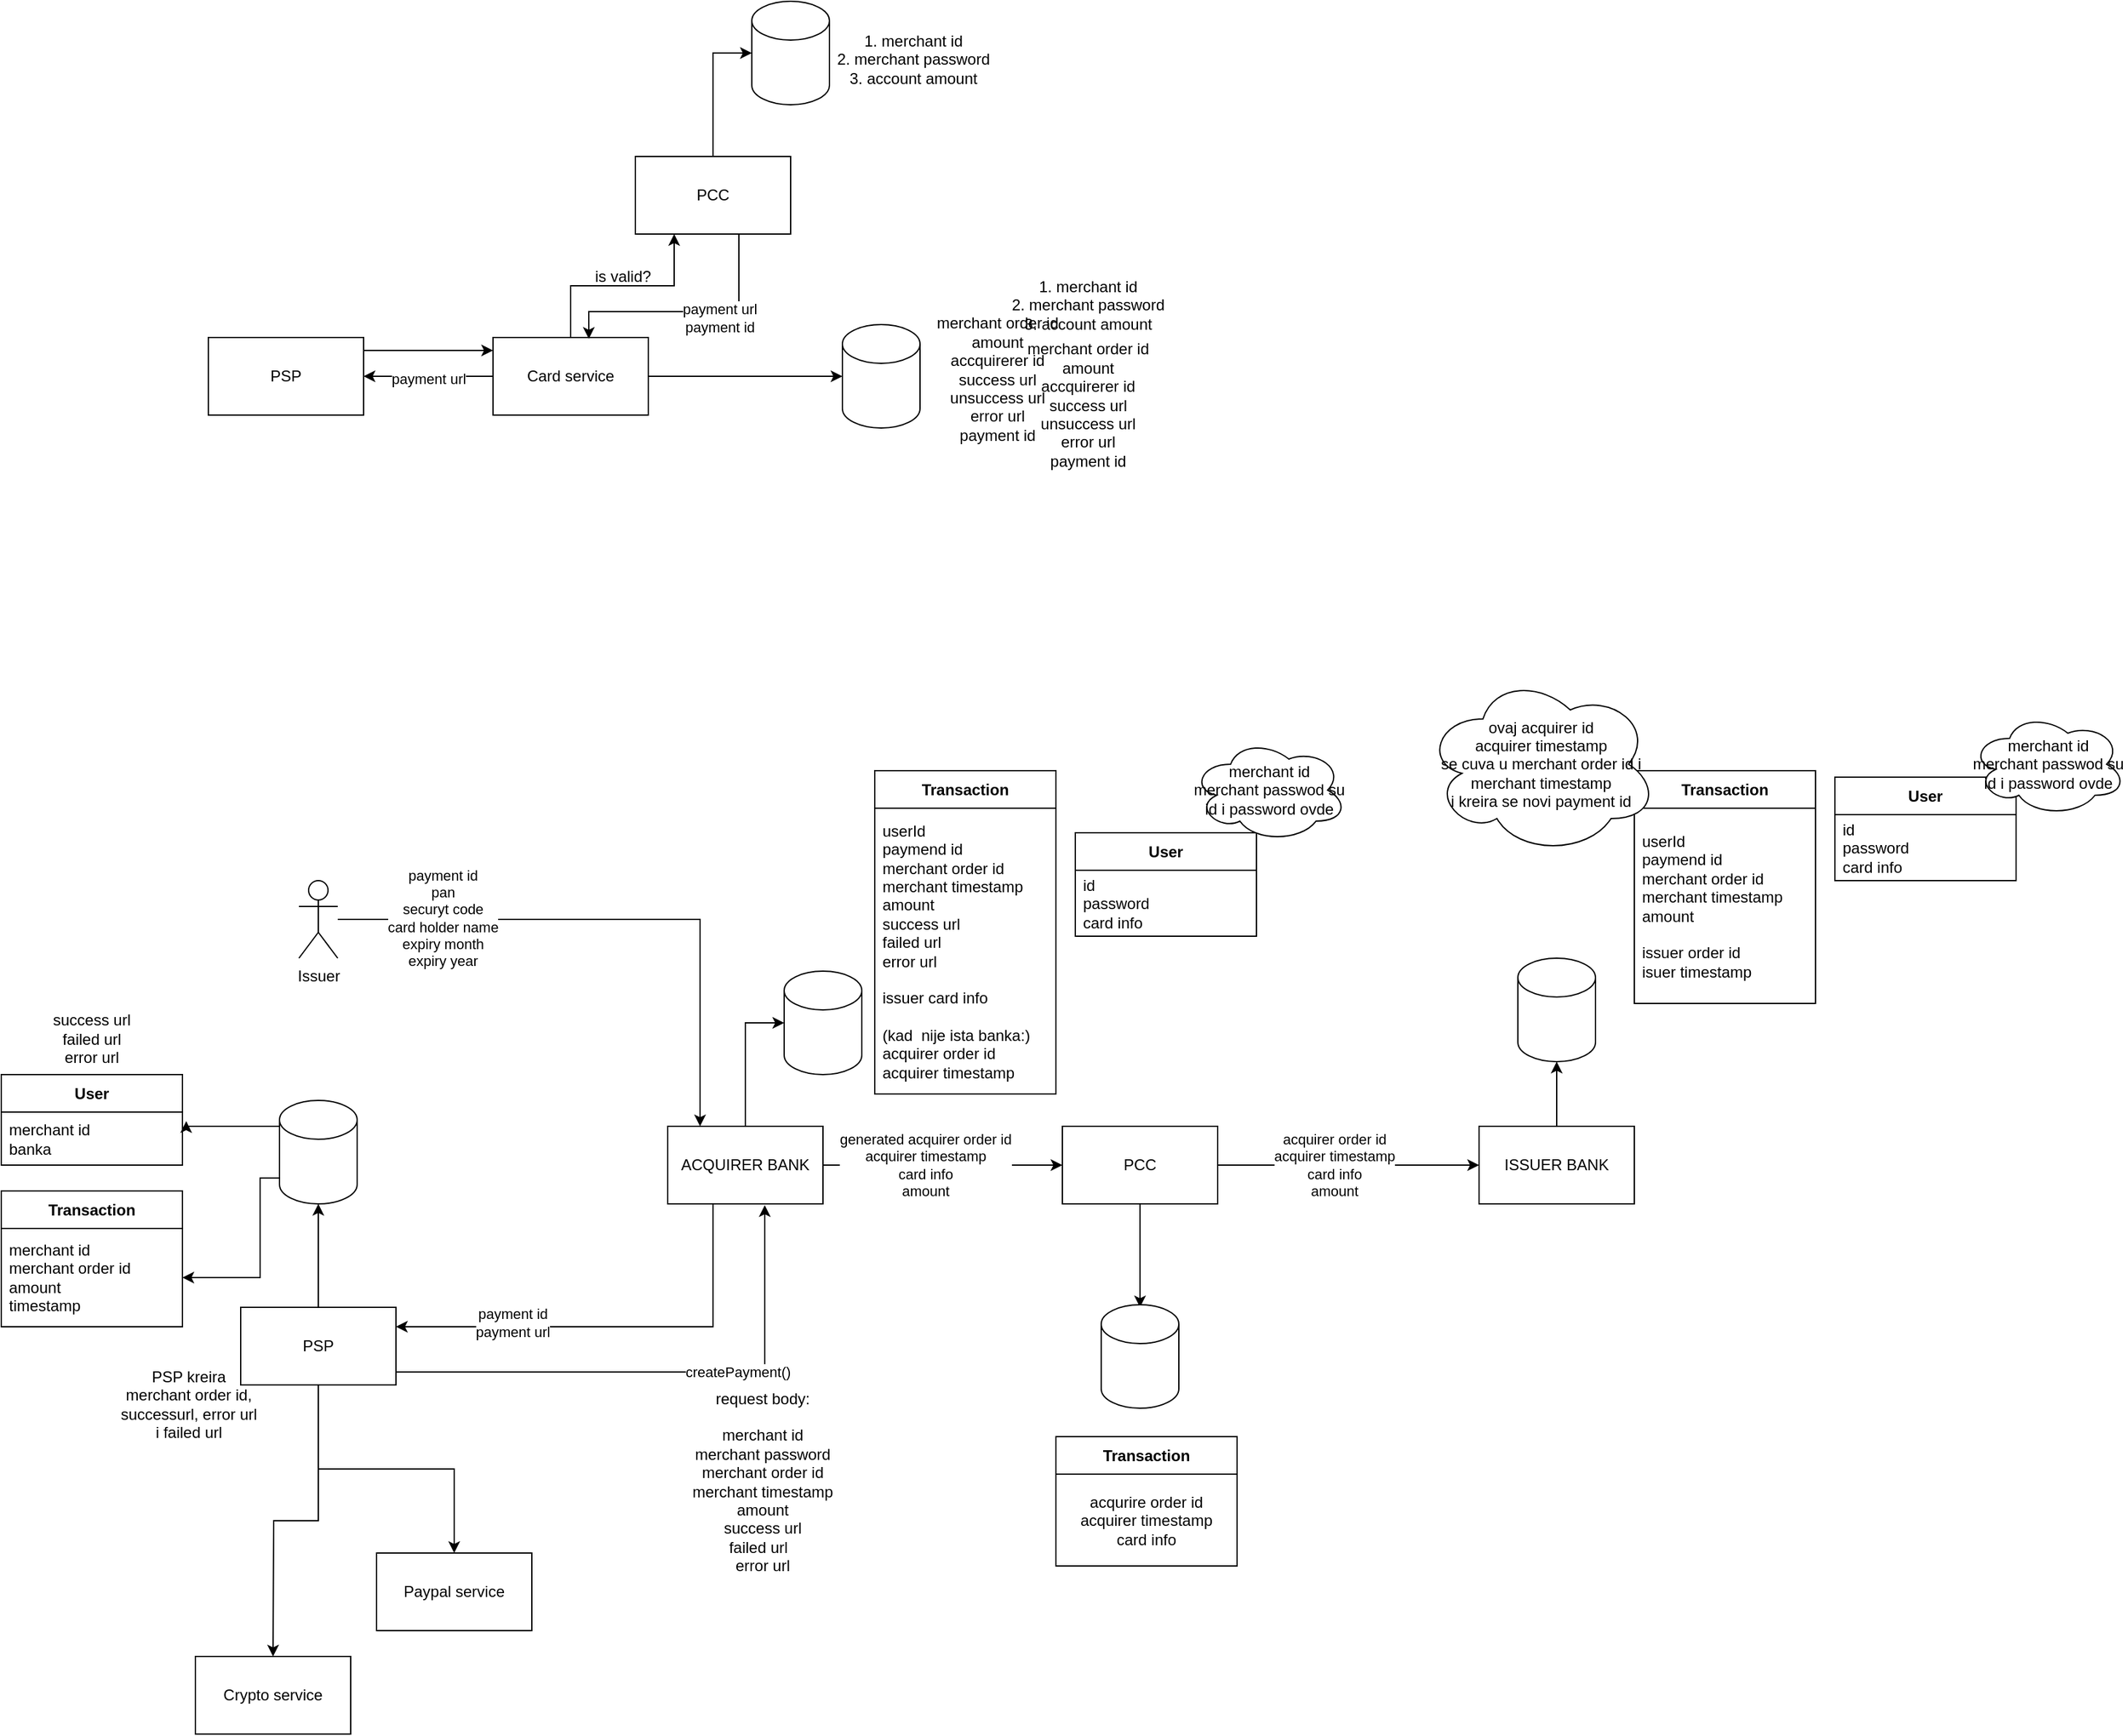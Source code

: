 <mxfile version="22.1.3" type="device">
  <diagram name="Page-1" id="DG9Ua_sVIuHAXyYFttZD">
    <mxGraphModel dx="1970" dy="1578" grid="1" gridSize="10" guides="1" tooltips="1" connect="1" arrows="1" fold="1" page="1" pageScale="1" pageWidth="850" pageHeight="1100" math="0" shadow="0">
      <root>
        <mxCell id="0" />
        <mxCell id="1" parent="0" />
        <mxCell id="tfH775x21Em-WbxbBMdr-2" style="edgeStyle=orthogonalEdgeStyle;rounded=0;orthogonalLoop=1;jettySize=auto;html=1;" parent="1" source="tfH775x21Em-WbxbBMdr-1" target="tfH775x21Em-WbxbBMdr-3" edge="1">
          <mxGeometry relative="1" as="geometry">
            <mxPoint x="230" y="-190" as="targetPoint" />
            <Array as="points">
              <mxPoint x="150" y="-210" />
              <mxPoint x="150" y="-210" />
            </Array>
          </mxGeometry>
        </mxCell>
        <mxCell id="tfH775x21Em-WbxbBMdr-1" value="PSP" style="rounded=0;whiteSpace=wrap;html=1;" parent="1" vertex="1">
          <mxGeometry x="-50" y="-220" width="120" height="60" as="geometry" />
        </mxCell>
        <mxCell id="tfH775x21Em-WbxbBMdr-4" style="edgeStyle=orthogonalEdgeStyle;rounded=0;orthogonalLoop=1;jettySize=auto;html=1;" parent="1" source="tfH775x21Em-WbxbBMdr-3" target="tfH775x21Em-WbxbBMdr-5" edge="1">
          <mxGeometry relative="1" as="geometry">
            <mxPoint x="350" y="-260" as="targetPoint" />
            <Array as="points">
              <mxPoint x="230" y="-260" />
              <mxPoint x="310" y="-260" />
            </Array>
          </mxGeometry>
        </mxCell>
        <mxCell id="tfH775x21Em-WbxbBMdr-12" style="edgeStyle=orthogonalEdgeStyle;rounded=0;orthogonalLoop=1;jettySize=auto;html=1;" parent="1" source="tfH775x21Em-WbxbBMdr-3" target="tfH775x21Em-WbxbBMdr-11" edge="1">
          <mxGeometry relative="1" as="geometry" />
        </mxCell>
        <mxCell id="tfH775x21Em-WbxbBMdr-18" style="edgeStyle=orthogonalEdgeStyle;rounded=0;orthogonalLoop=1;jettySize=auto;html=1;entryX=1;entryY=0.5;entryDx=0;entryDy=0;" parent="1" source="tfH775x21Em-WbxbBMdr-3" target="tfH775x21Em-WbxbBMdr-1" edge="1">
          <mxGeometry relative="1" as="geometry" />
        </mxCell>
        <mxCell id="tfH775x21Em-WbxbBMdr-19" value="payment url" style="edgeLabel;html=1;align=center;verticalAlign=middle;resizable=0;points=[];" parent="tfH775x21Em-WbxbBMdr-18" vertex="1" connectable="0">
          <mxGeometry x="0.32" y="2" relative="1" as="geometry">
            <mxPoint x="16" as="offset" />
          </mxGeometry>
        </mxCell>
        <mxCell id="tfH775x21Em-WbxbBMdr-3" value="Card service" style="rounded=0;whiteSpace=wrap;html=1;" parent="1" vertex="1">
          <mxGeometry x="170" y="-220" width="120" height="60" as="geometry" />
        </mxCell>
        <mxCell id="tfH775x21Em-WbxbBMdr-5" value="PCC" style="rounded=0;whiteSpace=wrap;html=1;" parent="1" vertex="1">
          <mxGeometry x="280" y="-360" width="120" height="60" as="geometry" />
        </mxCell>
        <mxCell id="tfH775x21Em-WbxbBMdr-6" value="" style="shape=cylinder3;whiteSpace=wrap;html=1;boundedLbl=1;backgroundOutline=1;size=15;" parent="1" vertex="1">
          <mxGeometry x="370" y="-480" width="60" height="80" as="geometry" />
        </mxCell>
        <mxCell id="tfH775x21Em-WbxbBMdr-7" style="edgeStyle=orthogonalEdgeStyle;rounded=0;orthogonalLoop=1;jettySize=auto;html=1;entryX=0;entryY=0.5;entryDx=0;entryDy=0;entryPerimeter=0;" parent="1" source="tfH775x21Em-WbxbBMdr-5" target="tfH775x21Em-WbxbBMdr-6" edge="1">
          <mxGeometry relative="1" as="geometry" />
        </mxCell>
        <mxCell id="tfH775x21Em-WbxbBMdr-8" value="1. merchant id&lt;br&gt;2. merchant password&lt;br&gt;3. account amount" style="text;html=1;strokeColor=none;fillColor=none;align=center;verticalAlign=middle;whiteSpace=wrap;rounded=0;" parent="1" vertex="1">
          <mxGeometry x="430" y="-450" width="130" height="30" as="geometry" />
        </mxCell>
        <mxCell id="tfH775x21Em-WbxbBMdr-10" value="is valid?&lt;br&gt;" style="text;html=1;align=center;verticalAlign=middle;resizable=0;points=[];autosize=1;strokeColor=none;fillColor=none;" parent="1" vertex="1">
          <mxGeometry x="235" y="-282" width="70" height="30" as="geometry" />
        </mxCell>
        <mxCell id="tfH775x21Em-WbxbBMdr-11" value="" style="shape=cylinder3;whiteSpace=wrap;html=1;boundedLbl=1;backgroundOutline=1;size=15;" parent="1" vertex="1">
          <mxGeometry x="440" y="-230" width="60" height="80" as="geometry" />
        </mxCell>
        <mxCell id="tfH775x21Em-WbxbBMdr-13" value="&lt;br&gt;merchant order id&lt;br&gt;amount&lt;br&gt;accquirerer id&lt;br&gt;success url&lt;br&gt;unsuccess url&lt;br&gt;error url&lt;br&gt;payment id" style="text;html=1;strokeColor=none;fillColor=none;align=center;verticalAlign=middle;whiteSpace=wrap;rounded=0;" parent="1" vertex="1">
          <mxGeometry x="500" y="-210" width="120" height="30" as="geometry" />
        </mxCell>
        <mxCell id="tfH775x21Em-WbxbBMdr-14" style="edgeStyle=orthogonalEdgeStyle;rounded=0;orthogonalLoop=1;jettySize=auto;html=1;entryX=0.617;entryY=0.017;entryDx=0;entryDy=0;entryPerimeter=0;" parent="1" source="tfH775x21Em-WbxbBMdr-5" target="tfH775x21Em-WbxbBMdr-3" edge="1">
          <mxGeometry relative="1" as="geometry">
            <Array as="points">
              <mxPoint x="360" y="-240" />
              <mxPoint x="244" y="-240" />
            </Array>
          </mxGeometry>
        </mxCell>
        <mxCell id="tfH775x21Em-WbxbBMdr-15" value="payment url&lt;br&gt;payment id" style="edgeLabel;html=1;align=center;verticalAlign=middle;resizable=0;points=[];" parent="tfH775x21Em-WbxbBMdr-14" vertex="1" connectable="0">
          <mxGeometry x="-0.239" y="5" relative="1" as="geometry">
            <mxPoint as="offset" />
          </mxGeometry>
        </mxCell>
        <mxCell id="CAzMv215r4XDbud7KLnu-1" style="edgeStyle=orthogonalEdgeStyle;rounded=0;orthogonalLoop=1;jettySize=auto;html=1;" edge="1" parent="1" source="tfH775x21Em-WbxbBMdr-21" target="CAzMv215r4XDbud7KLnu-2">
          <mxGeometry relative="1" as="geometry">
            <mxPoint x="35" y="460" as="targetPoint" />
          </mxGeometry>
        </mxCell>
        <mxCell id="CAzMv215r4XDbud7KLnu-58" style="edgeStyle=orthogonalEdgeStyle;rounded=0;orthogonalLoop=1;jettySize=auto;html=1;" edge="1" parent="1" source="tfH775x21Em-WbxbBMdr-21" target="CAzMv215r4XDbud7KLnu-59">
          <mxGeometry relative="1" as="geometry">
            <mxPoint x="80" y="730" as="targetPoint" />
          </mxGeometry>
        </mxCell>
        <mxCell id="CAzMv215r4XDbud7KLnu-60" style="edgeStyle=orthogonalEdgeStyle;rounded=0;orthogonalLoop=1;jettySize=auto;html=1;" edge="1" parent="1" source="tfH775x21Em-WbxbBMdr-21">
          <mxGeometry relative="1" as="geometry">
            <mxPoint y="800" as="targetPoint" />
          </mxGeometry>
        </mxCell>
        <mxCell id="tfH775x21Em-WbxbBMdr-21" value="PSP" style="rounded=0;whiteSpace=wrap;html=1;" parent="1" vertex="1">
          <mxGeometry x="-25" y="530" width="120" height="60" as="geometry" />
        </mxCell>
        <mxCell id="CAzMv215r4XDbud7KLnu-8" style="edgeStyle=orthogonalEdgeStyle;rounded=0;orthogonalLoop=1;jettySize=auto;html=1;entryX=1;entryY=0.25;entryDx=0;entryDy=0;" edge="1" parent="1" source="tfH775x21Em-WbxbBMdr-27" target="tfH775x21Em-WbxbBMdr-21">
          <mxGeometry relative="1" as="geometry">
            <Array as="points">
              <mxPoint x="340" y="545" />
            </Array>
          </mxGeometry>
        </mxCell>
        <mxCell id="CAzMv215r4XDbud7KLnu-9" value="payment id&lt;br&gt;payment url" style="edgeLabel;html=1;align=center;verticalAlign=middle;resizable=0;points=[];" vertex="1" connectable="0" parent="CAzMv215r4XDbud7KLnu-8">
          <mxGeometry x="0.474" y="-3" relative="1" as="geometry">
            <mxPoint as="offset" />
          </mxGeometry>
        </mxCell>
        <mxCell id="CAzMv215r4XDbud7KLnu-13" style="edgeStyle=orthogonalEdgeStyle;rounded=0;orthogonalLoop=1;jettySize=auto;html=1;entryX=0;entryY=0.5;entryDx=0;entryDy=0;" edge="1" parent="1" source="tfH775x21Em-WbxbBMdr-27" target="CAzMv215r4XDbud7KLnu-14">
          <mxGeometry relative="1" as="geometry">
            <mxPoint x="580" y="420" as="targetPoint" />
          </mxGeometry>
        </mxCell>
        <mxCell id="CAzMv215r4XDbud7KLnu-15" value="generated acquirer order id&lt;br&gt;acquirer timestamp&lt;br&gt;card info&lt;br&gt;amount" style="edgeLabel;html=1;align=center;verticalAlign=middle;resizable=0;points=[];" vertex="1" connectable="0" parent="CAzMv215r4XDbud7KLnu-13">
          <mxGeometry x="-0.396" y="1" relative="1" as="geometry">
            <mxPoint x="23" y="1" as="offset" />
          </mxGeometry>
        </mxCell>
        <mxCell id="tfH775x21Em-WbxbBMdr-27" value="ACQUIRER BANK" style="rounded=0;whiteSpace=wrap;html=1;" parent="1" vertex="1">
          <mxGeometry x="305" y="390" width="120" height="60" as="geometry" />
        </mxCell>
        <mxCell id="tfH775x21Em-WbxbBMdr-28" value="" style="shape=cylinder3;whiteSpace=wrap;html=1;boundedLbl=1;backgroundOutline=1;size=15;" parent="1" vertex="1">
          <mxGeometry x="395" y="270" width="60" height="80" as="geometry" />
        </mxCell>
        <mxCell id="tfH775x21Em-WbxbBMdr-29" style="edgeStyle=orthogonalEdgeStyle;rounded=0;orthogonalLoop=1;jettySize=auto;html=1;entryX=0;entryY=0.5;entryDx=0;entryDy=0;entryPerimeter=0;" parent="1" source="tfH775x21Em-WbxbBMdr-27" target="tfH775x21Em-WbxbBMdr-28" edge="1">
          <mxGeometry relative="1" as="geometry" />
        </mxCell>
        <mxCell id="tfH775x21Em-WbxbBMdr-30" value="1. merchant id&lt;br&gt;2. merchant password&lt;br&gt;3. account amount" style="text;html=1;strokeColor=none;fillColor=none;align=center;verticalAlign=middle;whiteSpace=wrap;rounded=0;" parent="1" vertex="1">
          <mxGeometry x="565" y="-260" width="130" height="30" as="geometry" />
        </mxCell>
        <mxCell id="tfH775x21Em-WbxbBMdr-33" value="&lt;br&gt;merchant order id&lt;br&gt;amount&lt;br&gt;accquirerer id&lt;br&gt;success url&lt;br&gt;unsuccess url&lt;br&gt;error url&lt;br&gt;payment id" style="text;html=1;strokeColor=none;fillColor=none;align=center;verticalAlign=middle;whiteSpace=wrap;rounded=0;" parent="1" vertex="1">
          <mxGeometry x="570" y="-190" width="120" height="30" as="geometry" />
        </mxCell>
        <mxCell id="CAzMv215r4XDbud7KLnu-33" style="edgeStyle=orthogonalEdgeStyle;rounded=0;orthogonalLoop=1;jettySize=auto;html=1;entryX=1;entryY=0.5;entryDx=0;entryDy=0;" edge="1" parent="1" source="CAzMv215r4XDbud7KLnu-2" target="CAzMv215r4XDbud7KLnu-31">
          <mxGeometry relative="1" as="geometry">
            <Array as="points">
              <mxPoint x="-10" y="430" />
              <mxPoint x="-10" y="507" />
            </Array>
          </mxGeometry>
        </mxCell>
        <mxCell id="CAzMv215r4XDbud7KLnu-2" value="" style="shape=cylinder3;whiteSpace=wrap;html=1;boundedLbl=1;backgroundOutline=1;size=15;" vertex="1" parent="1">
          <mxGeometry x="5" y="370" width="60" height="80" as="geometry" />
        </mxCell>
        <mxCell id="CAzMv215r4XDbud7KLnu-3" value="&lt;br&gt;success url&lt;br&gt;failed url&lt;br&gt;error url" style="text;html=1;strokeColor=none;fillColor=none;align=center;verticalAlign=middle;whiteSpace=wrap;rounded=0;" vertex="1" parent="1">
          <mxGeometry x="-210" y="300" width="140" height="30" as="geometry" />
        </mxCell>
        <mxCell id="CAzMv215r4XDbud7KLnu-4" style="edgeStyle=orthogonalEdgeStyle;rounded=0;orthogonalLoop=1;jettySize=auto;html=1;entryX=0.625;entryY=1.017;entryDx=0;entryDy=0;entryPerimeter=0;" edge="1" parent="1" source="tfH775x21Em-WbxbBMdr-21" target="tfH775x21Em-WbxbBMdr-27">
          <mxGeometry relative="1" as="geometry">
            <Array as="points">
              <mxPoint x="380" y="580" />
            </Array>
          </mxGeometry>
        </mxCell>
        <mxCell id="CAzMv215r4XDbud7KLnu-7" value="createPayment()" style="edgeLabel;html=1;align=center;verticalAlign=middle;resizable=0;points=[];" vertex="1" connectable="0" parent="CAzMv215r4XDbud7KLnu-4">
          <mxGeometry x="0.274" relative="1" as="geometry">
            <mxPoint as="offset" />
          </mxGeometry>
        </mxCell>
        <mxCell id="CAzMv215r4XDbud7KLnu-5" value="request body:&lt;br&gt;&lt;br&gt;merchant id&lt;br&gt;merchant password&lt;br&gt;merchant order id&lt;br&gt;merchant timestamp&lt;br&gt;amount&lt;br&gt;success url&lt;br&gt;failed url&amp;nbsp;&amp;nbsp;&lt;br&gt;error url" style="text;html=1;strokeColor=none;fillColor=none;align=center;verticalAlign=middle;whiteSpace=wrap;rounded=0;" vertex="1" parent="1">
          <mxGeometry x="305.5" y="650" width="145" height="30" as="geometry" />
        </mxCell>
        <mxCell id="CAzMv215r4XDbud7KLnu-11" style="edgeStyle=orthogonalEdgeStyle;rounded=0;orthogonalLoop=1;jettySize=auto;html=1;" edge="1" parent="1" source="CAzMv215r4XDbud7KLnu-10" target="tfH775x21Em-WbxbBMdr-27">
          <mxGeometry relative="1" as="geometry">
            <Array as="points">
              <mxPoint x="330" y="230" />
            </Array>
          </mxGeometry>
        </mxCell>
        <mxCell id="CAzMv215r4XDbud7KLnu-12" value="payment id&lt;br&gt;pan&lt;br&gt;securyt code&lt;br&gt;card holder name&lt;br&gt;expiry month&lt;br&gt;expiry year" style="edgeLabel;html=1;align=center;verticalAlign=middle;resizable=0;points=[];" vertex="1" connectable="0" parent="CAzMv215r4XDbud7KLnu-11">
          <mxGeometry x="-0.632" y="1" relative="1" as="geometry">
            <mxPoint as="offset" />
          </mxGeometry>
        </mxCell>
        <mxCell id="CAzMv215r4XDbud7KLnu-10" value="Issuer" style="shape=umlActor;verticalLabelPosition=bottom;verticalAlign=top;html=1;outlineConnect=0;" vertex="1" parent="1">
          <mxGeometry x="20" y="200" width="30" height="60" as="geometry" />
        </mxCell>
        <mxCell id="CAzMv215r4XDbud7KLnu-16" style="edgeStyle=orthogonalEdgeStyle;rounded=0;orthogonalLoop=1;jettySize=auto;html=1;" edge="1" parent="1" source="CAzMv215r4XDbud7KLnu-14" target="CAzMv215r4XDbud7KLnu-17">
          <mxGeometry relative="1" as="geometry">
            <mxPoint x="850" y="420" as="targetPoint" />
          </mxGeometry>
        </mxCell>
        <mxCell id="CAzMv215r4XDbud7KLnu-56" value="acquirer order id&lt;br&gt;acquirer timestamp&lt;br&gt;card info&lt;br&gt;amount" style="edgeLabel;html=1;align=center;verticalAlign=middle;resizable=0;points=[];" vertex="1" connectable="0" parent="CAzMv215r4XDbud7KLnu-16">
          <mxGeometry x="-0.535" y="4" relative="1" as="geometry">
            <mxPoint x="43" y="4" as="offset" />
          </mxGeometry>
        </mxCell>
        <mxCell id="CAzMv215r4XDbud7KLnu-44" style="edgeStyle=orthogonalEdgeStyle;rounded=0;orthogonalLoop=1;jettySize=auto;html=1;" edge="1" parent="1" source="CAzMv215r4XDbud7KLnu-14">
          <mxGeometry relative="1" as="geometry">
            <mxPoint x="670" y="530" as="targetPoint" />
          </mxGeometry>
        </mxCell>
        <mxCell id="CAzMv215r4XDbud7KLnu-14" value="PCC" style="rounded=0;whiteSpace=wrap;html=1;" vertex="1" parent="1">
          <mxGeometry x="610" y="390" width="120" height="60" as="geometry" />
        </mxCell>
        <mxCell id="CAzMv215r4XDbud7KLnu-18" style="edgeStyle=orthogonalEdgeStyle;rounded=0;orthogonalLoop=1;jettySize=auto;html=1;" edge="1" parent="1" source="CAzMv215r4XDbud7KLnu-17" target="CAzMv215r4XDbud7KLnu-19">
          <mxGeometry relative="1" as="geometry">
            <mxPoint x="992" y="290" as="targetPoint" />
          </mxGeometry>
        </mxCell>
        <mxCell id="CAzMv215r4XDbud7KLnu-17" value="ISSUER BANK" style="rounded=0;whiteSpace=wrap;html=1;" vertex="1" parent="1">
          <mxGeometry x="932" y="390" width="120" height="60" as="geometry" />
        </mxCell>
        <mxCell id="CAzMv215r4XDbud7KLnu-19" value="" style="shape=cylinder3;whiteSpace=wrap;html=1;boundedLbl=1;backgroundOutline=1;size=15;" vertex="1" parent="1">
          <mxGeometry x="962" y="260" width="60" height="80" as="geometry" />
        </mxCell>
        <mxCell id="CAzMv215r4XDbud7KLnu-26" value="User" style="swimlane;fontStyle=1;align=center;verticalAlign=middle;childLayout=stackLayout;horizontal=1;startSize=29;horizontalStack=0;resizeParent=1;resizeParentMax=0;resizeLast=0;collapsible=0;marginBottom=0;html=1;whiteSpace=wrap;" vertex="1" parent="1">
          <mxGeometry x="-210" y="350" width="140" height="70" as="geometry" />
        </mxCell>
        <mxCell id="CAzMv215r4XDbud7KLnu-28" value="merchant id&lt;br&gt;banka" style="text;html=1;strokeColor=none;fillColor=none;align=left;verticalAlign=middle;spacingLeft=4;spacingRight=4;overflow=hidden;rotatable=0;points=[[0,0.5],[1,0.5]];portConstraint=eastwest;whiteSpace=wrap;" vertex="1" parent="CAzMv215r4XDbud7KLnu-26">
          <mxGeometry y="29" width="140" height="41" as="geometry" />
        </mxCell>
        <mxCell id="CAzMv215r4XDbud7KLnu-29" value="Transaction" style="swimlane;fontStyle=1;align=center;verticalAlign=middle;childLayout=stackLayout;horizontal=1;startSize=29;horizontalStack=0;resizeParent=1;resizeParentMax=0;resizeLast=0;collapsible=0;marginBottom=0;html=1;whiteSpace=wrap;" vertex="1" parent="1">
          <mxGeometry x="-210" y="440" width="140" height="105" as="geometry" />
        </mxCell>
        <mxCell id="CAzMv215r4XDbud7KLnu-31" value="merchant id&lt;br&gt;merchant order id&lt;br&gt;amount&lt;br&gt;timestamp" style="text;html=1;strokeColor=none;fillColor=none;align=left;verticalAlign=middle;spacingLeft=4;spacingRight=4;overflow=hidden;rotatable=0;points=[[0,0.5],[1,0.5]];portConstraint=eastwest;whiteSpace=wrap;" vertex="1" parent="CAzMv215r4XDbud7KLnu-29">
          <mxGeometry y="29" width="140" height="76" as="geometry" />
        </mxCell>
        <mxCell id="CAzMv215r4XDbud7KLnu-32" style="edgeStyle=orthogonalEdgeStyle;rounded=0;orthogonalLoop=1;jettySize=auto;html=1;entryX=1.021;entryY=0.171;entryDx=0;entryDy=0;entryPerimeter=0;" edge="1" parent="1" source="CAzMv215r4XDbud7KLnu-2" target="CAzMv215r4XDbud7KLnu-28">
          <mxGeometry relative="1" as="geometry">
            <Array as="points">
              <mxPoint x="-67" y="390" />
            </Array>
          </mxGeometry>
        </mxCell>
        <mxCell id="CAzMv215r4XDbud7KLnu-34" value="PSP kreira merchant order id, successurl, error url i failed url" style="text;html=1;strokeColor=none;fillColor=none;align=center;verticalAlign=middle;whiteSpace=wrap;rounded=0;" vertex="1" parent="1">
          <mxGeometry x="-120" y="590" width="110" height="30" as="geometry" />
        </mxCell>
        <mxCell id="CAzMv215r4XDbud7KLnu-37" value="User" style="swimlane;fontStyle=1;align=center;verticalAlign=middle;childLayout=stackLayout;horizontal=1;startSize=29;horizontalStack=0;resizeParent=1;resizeParentMax=0;resizeLast=0;collapsible=0;marginBottom=0;html=1;whiteSpace=wrap;" vertex="1" parent="1">
          <mxGeometry x="620" y="163" width="140" height="80" as="geometry" />
        </mxCell>
        <mxCell id="CAzMv215r4XDbud7KLnu-38" value="id&lt;br&gt;password&lt;br&gt;card info" style="text;html=1;strokeColor=none;fillColor=none;align=left;verticalAlign=middle;spacingLeft=4;spacingRight=4;overflow=hidden;rotatable=0;points=[[0,0.5],[1,0.5]];portConstraint=eastwest;whiteSpace=wrap;" vertex="1" parent="CAzMv215r4XDbud7KLnu-37">
          <mxGeometry y="29" width="140" height="51" as="geometry" />
        </mxCell>
        <mxCell id="CAzMv215r4XDbud7KLnu-40" value="merchant id&lt;br&gt;merchant passwod su id i password ovde" style="ellipse;shape=cloud;whiteSpace=wrap;html=1;" vertex="1" parent="1">
          <mxGeometry x="710" y="90" width="120" height="80" as="geometry" />
        </mxCell>
        <mxCell id="CAzMv215r4XDbud7KLnu-41" value="Transaction" style="swimlane;fontStyle=1;align=center;verticalAlign=middle;childLayout=stackLayout;horizontal=1;startSize=29;horizontalStack=0;resizeParent=1;resizeParentMax=0;resizeLast=0;collapsible=0;marginBottom=0;html=1;whiteSpace=wrap;" vertex="1" parent="1">
          <mxGeometry x="465" y="115" width="140" height="250" as="geometry" />
        </mxCell>
        <mxCell id="CAzMv215r4XDbud7KLnu-42" value="userId&lt;br&gt;paymend id&lt;br&gt;merchant order id&lt;br&gt;merchant timestamp&lt;br&gt;amount&amp;nbsp;&lt;br&gt;success url&lt;br&gt;failed url&lt;br&gt;error url&lt;br&gt;&lt;br&gt;issuer card info&lt;br&gt;&lt;br&gt;(kad&amp;nbsp; nije ista banka:)&lt;br&gt;acquirer order id&amp;nbsp;&lt;br&gt;acquirer timestamp" style="text;html=1;strokeColor=none;fillColor=none;align=left;verticalAlign=middle;spacingLeft=4;spacingRight=4;overflow=hidden;rotatable=0;points=[[0,0.5],[1,0.5]];portConstraint=eastwest;whiteSpace=wrap;" vertex="1" parent="CAzMv215r4XDbud7KLnu-41">
          <mxGeometry y="29" width="140" height="221" as="geometry" />
        </mxCell>
        <mxCell id="CAzMv215r4XDbud7KLnu-47" value="" style="shape=cylinder3;whiteSpace=wrap;html=1;boundedLbl=1;backgroundOutline=1;size=15;" vertex="1" parent="1">
          <mxGeometry x="640" y="528" width="60" height="80" as="geometry" />
        </mxCell>
        <mxCell id="CAzMv215r4XDbud7KLnu-48" value="Transaction" style="swimlane;fontStyle=1;align=center;verticalAlign=middle;childLayout=stackLayout;horizontal=1;startSize=29;horizontalStack=0;resizeParent=1;resizeParentMax=0;resizeLast=0;collapsible=0;marginBottom=0;html=1;whiteSpace=wrap;" vertex="1" parent="1">
          <mxGeometry x="605" y="630" width="140" height="100" as="geometry" />
        </mxCell>
        <mxCell id="CAzMv215r4XDbud7KLnu-49" value="acqurire order id&lt;br&gt;acquirer timestamp&lt;br&gt;card info" style="text;html=1;strokeColor=none;fillColor=none;align=center;verticalAlign=middle;spacingLeft=4;spacingRight=4;overflow=hidden;rotatable=0;points=[[0,0.5],[1,0.5]];portConstraint=eastwest;whiteSpace=wrap;" vertex="1" parent="CAzMv215r4XDbud7KLnu-48">
          <mxGeometry y="29" width="140" height="71" as="geometry" />
        </mxCell>
        <mxCell id="CAzMv215r4XDbud7KLnu-51" value="User" style="swimlane;fontStyle=1;align=center;verticalAlign=middle;childLayout=stackLayout;horizontal=1;startSize=29;horizontalStack=0;resizeParent=1;resizeParentMax=0;resizeLast=0;collapsible=0;marginBottom=0;html=1;whiteSpace=wrap;" vertex="1" parent="1">
          <mxGeometry x="1207" y="120" width="140" height="80" as="geometry" />
        </mxCell>
        <mxCell id="CAzMv215r4XDbud7KLnu-52" value="id&lt;br&gt;password&lt;br&gt;card info" style="text;html=1;strokeColor=none;fillColor=none;align=left;verticalAlign=middle;spacingLeft=4;spacingRight=4;overflow=hidden;rotatable=0;points=[[0,0.5],[1,0.5]];portConstraint=eastwest;whiteSpace=wrap;" vertex="1" parent="CAzMv215r4XDbud7KLnu-51">
          <mxGeometry y="29" width="140" height="51" as="geometry" />
        </mxCell>
        <mxCell id="CAzMv215r4XDbud7KLnu-53" value="merchant id&lt;br&gt;merchant passwod su id i password ovde" style="ellipse;shape=cloud;whiteSpace=wrap;html=1;" vertex="1" parent="1">
          <mxGeometry x="1312" y="70" width="120" height="80" as="geometry" />
        </mxCell>
        <mxCell id="CAzMv215r4XDbud7KLnu-54" value="Transaction" style="swimlane;fontStyle=1;align=center;verticalAlign=middle;childLayout=stackLayout;horizontal=1;startSize=29;horizontalStack=0;resizeParent=1;resizeParentMax=0;resizeLast=0;collapsible=0;marginBottom=0;html=1;whiteSpace=wrap;" vertex="1" parent="1">
          <mxGeometry x="1052" y="115" width="140" height="180" as="geometry" />
        </mxCell>
        <mxCell id="CAzMv215r4XDbud7KLnu-55" value="userId&lt;br&gt;paymend id&lt;br&gt;merchant order id&lt;br&gt;merchant timestamp&lt;br&gt;amount&amp;nbsp;&lt;br&gt;&lt;br&gt;issuer order id&lt;br&gt;isuer timestamp" style="text;html=1;strokeColor=none;fillColor=none;align=left;verticalAlign=middle;spacingLeft=4;spacingRight=4;overflow=hidden;rotatable=0;points=[[0,0.5],[1,0.5]];portConstraint=eastwest;whiteSpace=wrap;" vertex="1" parent="CAzMv215r4XDbud7KLnu-54">
          <mxGeometry y="29" width="140" height="151" as="geometry" />
        </mxCell>
        <mxCell id="CAzMv215r4XDbud7KLnu-57" value="ovaj acquirer id&lt;br&gt;acquirer timestamp&lt;br&gt;se cuva u merchant order id i merchant timestamp&lt;br&gt;i kreira se novi payment id" style="ellipse;shape=cloud;whiteSpace=wrap;html=1;" vertex="1" parent="1">
          <mxGeometry x="890" y="40" width="180" height="140" as="geometry" />
        </mxCell>
        <mxCell id="CAzMv215r4XDbud7KLnu-59" value="Paypal service" style="rounded=0;whiteSpace=wrap;html=1;" vertex="1" parent="1">
          <mxGeometry x="80" y="720" width="120" height="60" as="geometry" />
        </mxCell>
        <mxCell id="CAzMv215r4XDbud7KLnu-61" value="Crypto service" style="rounded=0;whiteSpace=wrap;html=1;" vertex="1" parent="1">
          <mxGeometry x="-60" y="800" width="120" height="60" as="geometry" />
        </mxCell>
      </root>
    </mxGraphModel>
  </diagram>
</mxfile>
